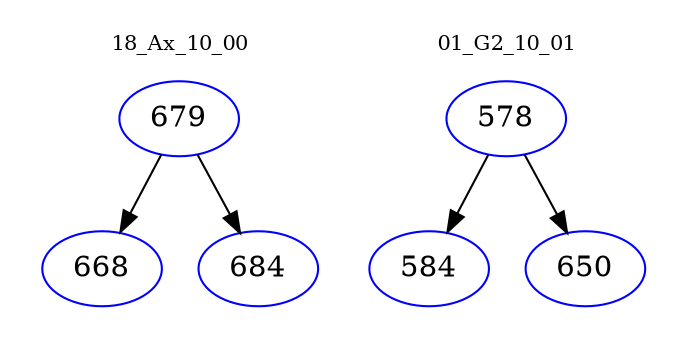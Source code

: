 digraph{
subgraph cluster_0 {
color = white
label = "18_Ax_10_00";
fontsize=10;
T0_679 [label="679", color="blue"]
T0_679 -> T0_668 [color="black"]
T0_668 [label="668", color="blue"]
T0_679 -> T0_684 [color="black"]
T0_684 [label="684", color="blue"]
}
subgraph cluster_1 {
color = white
label = "01_G2_10_01";
fontsize=10;
T1_578 [label="578", color="blue"]
T1_578 -> T1_584 [color="black"]
T1_584 [label="584", color="blue"]
T1_578 -> T1_650 [color="black"]
T1_650 [label="650", color="blue"]
}
}
